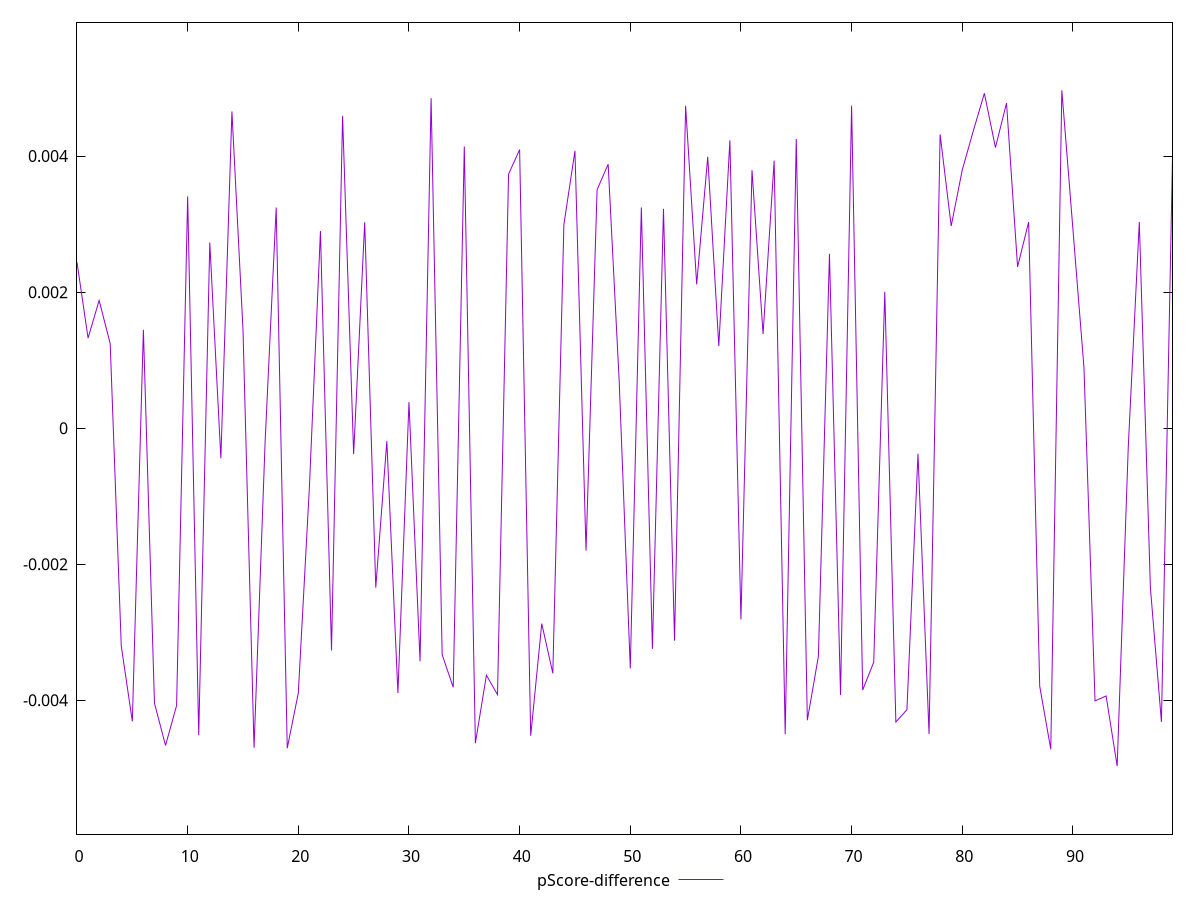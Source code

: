 reset

$pScoreDifference <<EOF
0 0.0024387015692044767
1 0.0013254718178312141
2 0.0018786749078670284
3 0.0012435927685041648
4 -0.003200937091451417
5 -0.004308306343091095
6 0.0014471701918885582
7 -0.004041305269200546
8 -0.0046619956553881625
9 -0.004075694945570696
10 0.0034084243585180696
11 -0.004511094059101328
12 0.0027292052723949523
13 -0.0004414688657103927
14 0.004656723277475572
15 0.0014494895737362512
16 -0.004696530032572088
17 -0.00019673741214232265
18 0.0032441472833978358
19 -0.004703795416556522
20 -0.0038920652545169077
21 -0.0008716818922533953
22 0.002898699091261392
23 -0.003265644213849006
24 0.0045921406710320856
25 -0.0003800390025563427
26 0.003027295005154307
27 -0.002342649559501031
28 -0.0001901017509318148
29 -0.0038925849880444563
30 0.0003848893956026611
31 -0.003424565193777873
32 0.004852456323443777
33 -0.0033290292412395672
34 -0.0038074991519612134
35 0.004142178130186469
36 -0.004629108644883528
37 -0.0036301855334734956
38 -0.003916127360412247
39 0.0037346026137360377
40 0.004094904114684272
41 -0.00452067246292831
42 -0.0028716250448233005
43 -0.0036024197596591367
44 0.002993785039696606
45 0.0040775985075670595
46 -0.0017991749802177548
47 0.003505008742690774
48 0.003881119839880709
49 0.000683616093268391
50 -0.003531128936663741
51 0.003245544337768358
52 -0.003243019030263028
53 0.0032244273606975016
54 -0.003123493895075047
55 0.004739540697061617
56 0.002115004360832895
57 0.003990247689467097
58 0.001208289286012132
59 0.004231363872915339
60 -0.002811403262284795
61 0.0037939495076348972
62 0.0013845101358775924
63 0.003932404978202242
64 -0.00449761219566569
65 0.0042507614378111125
66 -0.004291727778538812
67 -0.0033523667879811203
68 0.002564131049165308
69 -0.00392027337116696
70 0.004741408509688849
71 -0.003848095108922589
72 -0.003438442558017174
73 0.0020068324915797353
74 -0.004317070699735748
75 -0.004137761390028971
76 -0.0003754709966014014
77 -0.004494930023942079
78 0.004318871807958313
79 0.0029727135080122036
80 0.0037955599636274595
81 0.004371414203902635
82 0.004922945646381072
83 0.004126282857041641
84 0.004780243282957786
85 0.0023724823252626592
86 0.0030311740199059356
87 -0.003791898710804986
88 -0.004718761253305059
89 0.0049670488014876835
91 0.0008885229371682346
92 -0.004007246171260803
93 -0.003935362054287461
94 -0.004966125165078772
95 -0.0002863991282356926
96 0.0030312106072027944
97 -0.002338700586665521
98 -0.004317055773580436
99 0.003988092542872579
EOF

set key outside below
set xrange [0:99]
set yrange [-0.005966125165078772:0.0059670488014876835]
set trange [-0.005966125165078772:0.0059670488014876835]
set terminal svg size 640, 500 enhanced background rgb 'white'
set output "report/report_00029_2021-02-24T13-36-40.390Z/interactive/samples/card/pScore-difference/values.svg"

plot $pScoreDifference title "pScore-difference" with line

reset
